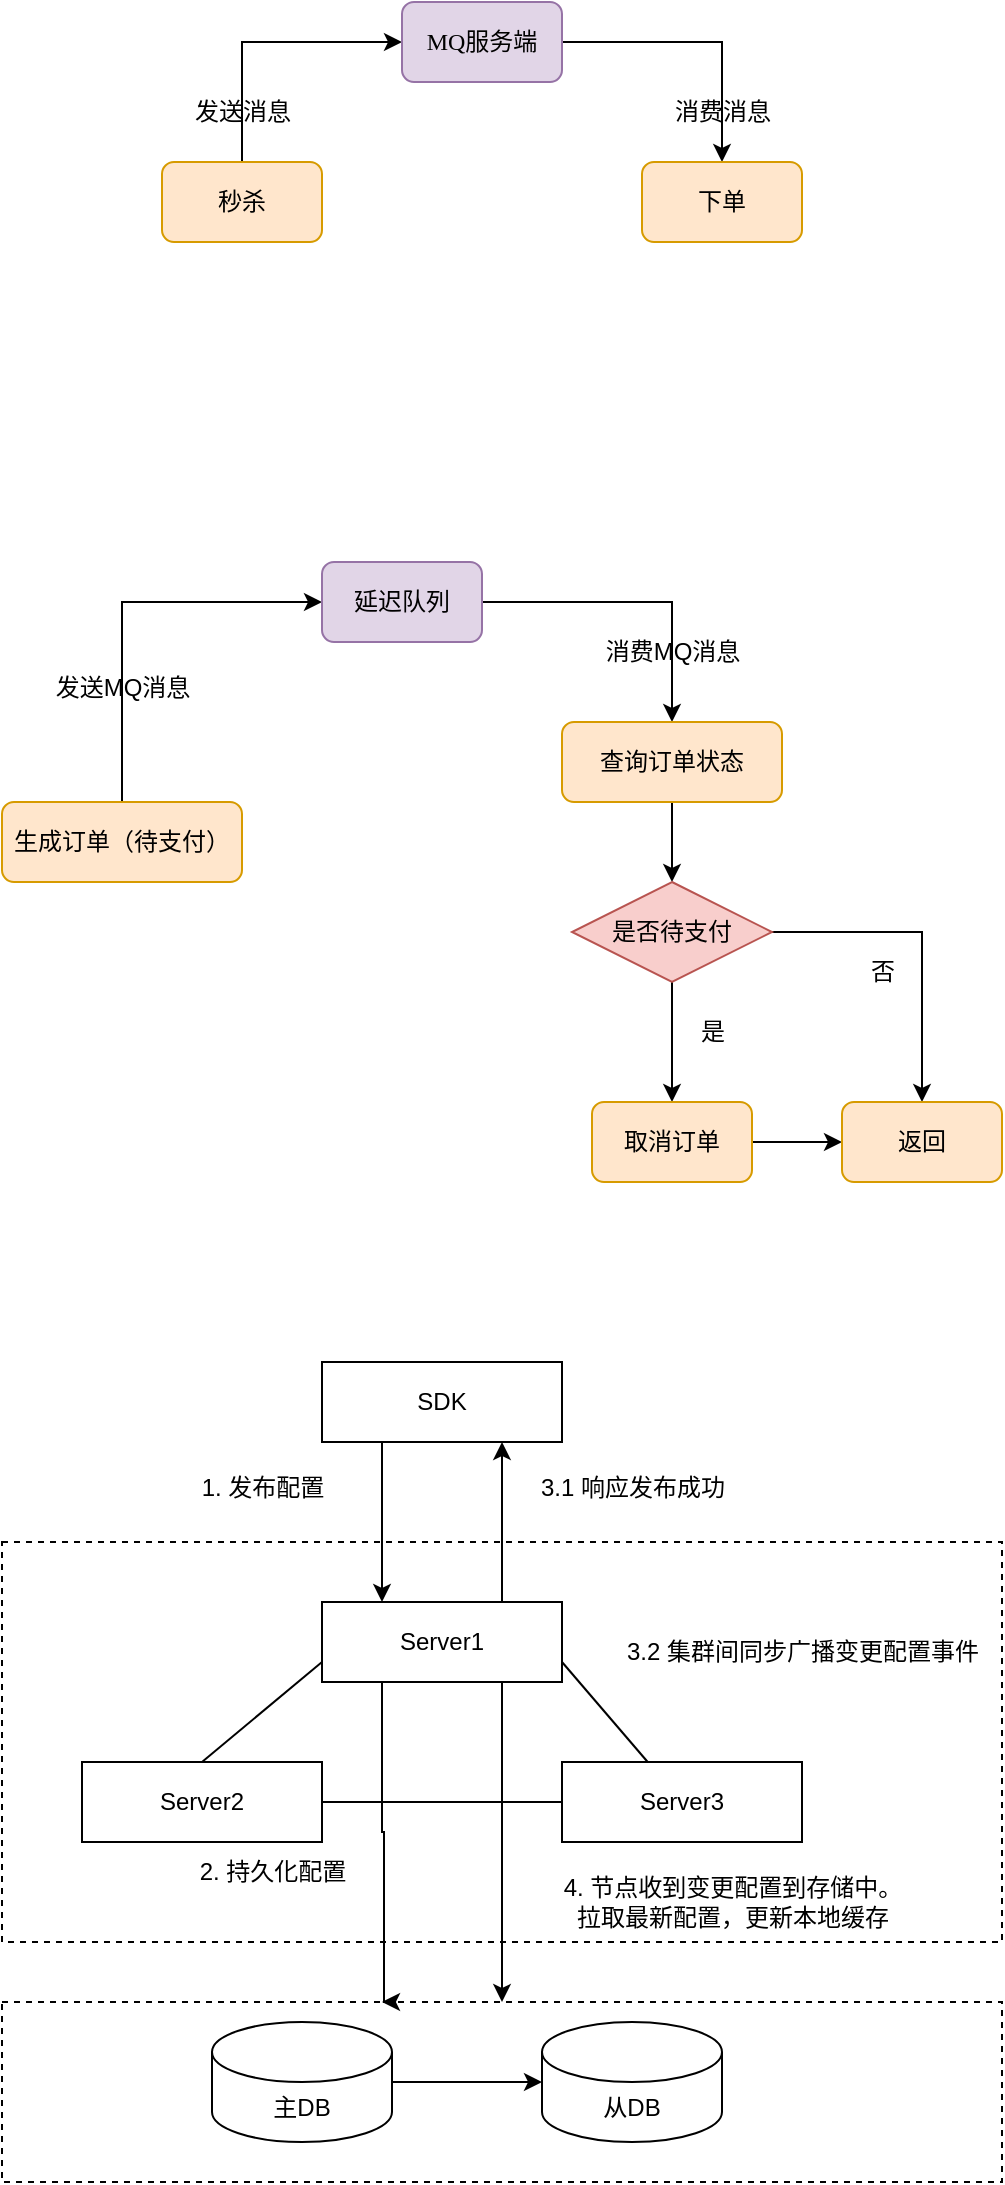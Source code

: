 <mxfile version="24.0.8" type="github">
  <diagram name="第 1 页" id="uyouohGRBcDSfjJ6WK2Q">
    <mxGraphModel dx="712" dy="336" grid="1" gridSize="10" guides="1" tooltips="1" connect="1" arrows="1" fold="1" page="0" pageScale="1" pageWidth="827" pageHeight="1169" math="0" shadow="0">
      <root>
        <mxCell id="0" />
        <mxCell id="1" parent="0" />
        <mxCell id="NhXZDCF7Ac3g2yKVKeKx-8" value="" style="rounded=0;whiteSpace=wrap;html=1;dashed=1;" vertex="1" parent="1">
          <mxGeometry x="80" y="1330" width="500" height="200" as="geometry" />
        </mxCell>
        <mxCell id="NhXZDCF7Ac3g2yKVKeKx-10" value="" style="rounded=0;whiteSpace=wrap;html=1;dashed=1;" vertex="1" parent="1">
          <mxGeometry x="80" y="1560" width="500" height="90" as="geometry" />
        </mxCell>
        <mxCell id="Weh22ql0-clUbXLXubPP-4" style="edgeStyle=orthogonalEdgeStyle;rounded=0;orthogonalLoop=1;jettySize=auto;html=1;exitX=0.5;exitY=0;exitDx=0;exitDy=0;" parent="1" source="Weh22ql0-clUbXLXubPP-1" target="Weh22ql0-clUbXLXubPP-2" edge="1">
          <mxGeometry relative="1" as="geometry">
            <Array as="points">
              <mxPoint x="200" y="580" />
            </Array>
          </mxGeometry>
        </mxCell>
        <mxCell id="Weh22ql0-clUbXLXubPP-1" value="秒杀" style="rounded=1;whiteSpace=wrap;html=1;fontFamily=Comic Sans MS;fillColor=#ffe6cc;strokeColor=#d79b00;" parent="1" vertex="1">
          <mxGeometry x="160" y="640" width="80" height="40" as="geometry" />
        </mxCell>
        <mxCell id="Weh22ql0-clUbXLXubPP-5" style="edgeStyle=orthogonalEdgeStyle;rounded=0;orthogonalLoop=1;jettySize=auto;html=1;exitX=1;exitY=0.5;exitDx=0;exitDy=0;entryX=0.5;entryY=0;entryDx=0;entryDy=0;" parent="1" source="Weh22ql0-clUbXLXubPP-2" target="Weh22ql0-clUbXLXubPP-3" edge="1">
          <mxGeometry relative="1" as="geometry" />
        </mxCell>
        <mxCell id="Weh22ql0-clUbXLXubPP-2" value="MQ服务端" style="rounded=1;whiteSpace=wrap;html=1;fontFamily=Comic Sans MS;fillColor=#e1d5e7;strokeColor=#9673a6;" parent="1" vertex="1">
          <mxGeometry x="280" y="560" width="80" height="40" as="geometry" />
        </mxCell>
        <mxCell id="Weh22ql0-clUbXLXubPP-3" value="下单" style="rounded=1;whiteSpace=wrap;html=1;fontFamily=Comic Sans MS;fillColor=#ffe6cc;strokeColor=#d79b00;" parent="1" vertex="1">
          <mxGeometry x="400" y="640" width="80" height="40" as="geometry" />
        </mxCell>
        <mxCell id="Weh22ql0-clUbXLXubPP-6" value="发送消息" style="text;html=1;align=center;verticalAlign=middle;resizable=0;points=[];autosize=1;strokeColor=none;fillColor=none;fontFamily=Comic Sans MS;" parent="1" vertex="1">
          <mxGeometry x="165" y="600" width="70" height="30" as="geometry" />
        </mxCell>
        <mxCell id="Weh22ql0-clUbXLXubPP-7" value="消费消息" style="text;html=1;align=center;verticalAlign=middle;resizable=0;points=[];autosize=1;strokeColor=none;fillColor=none;fontFamily=Comic Sans MS;" parent="1" vertex="1">
          <mxGeometry x="405" y="600" width="70" height="30" as="geometry" />
        </mxCell>
        <mxCell id="Weh22ql0-clUbXLXubPP-11" style="edgeStyle=orthogonalEdgeStyle;rounded=0;orthogonalLoop=1;jettySize=auto;html=1;exitX=0.5;exitY=0;exitDx=0;exitDy=0;entryX=0;entryY=0.5;entryDx=0;entryDy=0;" parent="1" source="Weh22ql0-clUbXLXubPP-9" target="Weh22ql0-clUbXLXubPP-10" edge="1">
          <mxGeometry relative="1" as="geometry" />
        </mxCell>
        <mxCell id="Weh22ql0-clUbXLXubPP-9" value="生成订单（待支付）" style="rounded=1;whiteSpace=wrap;html=1;fillColor=#ffe6cc;strokeColor=#d79b00;" parent="1" vertex="1">
          <mxGeometry x="80" y="960" width="120" height="40" as="geometry" />
        </mxCell>
        <mxCell id="Weh22ql0-clUbXLXubPP-14" style="edgeStyle=orthogonalEdgeStyle;rounded=0;orthogonalLoop=1;jettySize=auto;html=1;exitX=1;exitY=0.5;exitDx=0;exitDy=0;entryX=0.5;entryY=0;entryDx=0;entryDy=0;" parent="1" source="Weh22ql0-clUbXLXubPP-10" target="Weh22ql0-clUbXLXubPP-13" edge="1">
          <mxGeometry relative="1" as="geometry" />
        </mxCell>
        <mxCell id="Weh22ql0-clUbXLXubPP-10" value="延迟队列" style="rounded=1;whiteSpace=wrap;html=1;fillColor=#e1d5e7;strokeColor=#9673a6;" parent="1" vertex="1">
          <mxGeometry x="240" y="840" width="80" height="40" as="geometry" />
        </mxCell>
        <mxCell id="Weh22ql0-clUbXLXubPP-12" value="发送MQ消息" style="text;html=1;align=center;verticalAlign=middle;resizable=0;points=[];autosize=1;strokeColor=none;fillColor=none;" parent="1" vertex="1">
          <mxGeometry x="95" y="888" width="90" height="30" as="geometry" />
        </mxCell>
        <mxCell id="Weh22ql0-clUbXLXubPP-17" style="edgeStyle=orthogonalEdgeStyle;rounded=0;orthogonalLoop=1;jettySize=auto;html=1;exitX=0.5;exitY=1;exitDx=0;exitDy=0;" parent="1" source="Weh22ql0-clUbXLXubPP-13" target="Weh22ql0-clUbXLXubPP-16" edge="1">
          <mxGeometry relative="1" as="geometry" />
        </mxCell>
        <mxCell id="Weh22ql0-clUbXLXubPP-13" value="查询订单状态" style="rounded=1;whiteSpace=wrap;html=1;fillColor=#ffe6cc;strokeColor=#d79b00;" parent="1" vertex="1">
          <mxGeometry x="360" y="920" width="110" height="40" as="geometry" />
        </mxCell>
        <mxCell id="Weh22ql0-clUbXLXubPP-15" value="消费MQ消息" style="text;html=1;align=center;verticalAlign=middle;resizable=0;points=[];autosize=1;strokeColor=none;fillColor=none;" parent="1" vertex="1">
          <mxGeometry x="370" y="870" width="90" height="30" as="geometry" />
        </mxCell>
        <mxCell id="Weh22ql0-clUbXLXubPP-19" style="edgeStyle=orthogonalEdgeStyle;rounded=0;orthogonalLoop=1;jettySize=auto;html=1;exitX=0.5;exitY=1;exitDx=0;exitDy=0;" parent="1" source="Weh22ql0-clUbXLXubPP-16" target="Weh22ql0-clUbXLXubPP-18" edge="1">
          <mxGeometry relative="1" as="geometry" />
        </mxCell>
        <mxCell id="Weh22ql0-clUbXLXubPP-22" style="edgeStyle=orthogonalEdgeStyle;rounded=0;orthogonalLoop=1;jettySize=auto;html=1;exitX=1;exitY=0.5;exitDx=0;exitDy=0;entryX=0.5;entryY=0;entryDx=0;entryDy=0;" parent="1" source="Weh22ql0-clUbXLXubPP-16" target="Weh22ql0-clUbXLXubPP-21" edge="1">
          <mxGeometry relative="1" as="geometry" />
        </mxCell>
        <mxCell id="Weh22ql0-clUbXLXubPP-16" value="是否待支付" style="rhombus;whiteSpace=wrap;html=1;fillColor=#f8cecc;strokeColor=#b85450;" parent="1" vertex="1">
          <mxGeometry x="365" y="1000" width="100" height="50" as="geometry" />
        </mxCell>
        <mxCell id="Weh22ql0-clUbXLXubPP-24" style="edgeStyle=orthogonalEdgeStyle;rounded=0;orthogonalLoop=1;jettySize=auto;html=1;exitX=1;exitY=0.5;exitDx=0;exitDy=0;" parent="1" source="Weh22ql0-clUbXLXubPP-18" target="Weh22ql0-clUbXLXubPP-21" edge="1">
          <mxGeometry relative="1" as="geometry" />
        </mxCell>
        <mxCell id="Weh22ql0-clUbXLXubPP-18" value="取消订单" style="rounded=1;whiteSpace=wrap;html=1;fillColor=#ffe6cc;strokeColor=#d79b00;" parent="1" vertex="1">
          <mxGeometry x="375" y="1110" width="80" height="40" as="geometry" />
        </mxCell>
        <mxCell id="Weh22ql0-clUbXLXubPP-20" value="是" style="text;html=1;align=center;verticalAlign=middle;resizable=0;points=[];autosize=1;strokeColor=none;fillColor=none;" parent="1" vertex="1">
          <mxGeometry x="415" y="1060" width="40" height="30" as="geometry" />
        </mxCell>
        <mxCell id="Weh22ql0-clUbXLXubPP-21" value="返回" style="rounded=1;whiteSpace=wrap;html=1;fillColor=#ffe6cc;strokeColor=#d79b00;" parent="1" vertex="1">
          <mxGeometry x="500" y="1110" width="80" height="40" as="geometry" />
        </mxCell>
        <mxCell id="Weh22ql0-clUbXLXubPP-23" value="否" style="text;html=1;align=center;verticalAlign=middle;resizable=0;points=[];autosize=1;strokeColor=none;fillColor=none;" parent="1" vertex="1">
          <mxGeometry x="500" y="1030" width="40" height="30" as="geometry" />
        </mxCell>
        <mxCell id="NhXZDCF7Ac3g2yKVKeKx-9" style="edgeStyle=orthogonalEdgeStyle;rounded=0;orthogonalLoop=1;jettySize=auto;html=1;exitX=0.25;exitY=1;exitDx=0;exitDy=0;entryX=0.25;entryY=0;entryDx=0;entryDy=0;" edge="1" parent="1" source="NhXZDCF7Ac3g2yKVKeKx-1" target="NhXZDCF7Ac3g2yKVKeKx-2">
          <mxGeometry relative="1" as="geometry" />
        </mxCell>
        <mxCell id="NhXZDCF7Ac3g2yKVKeKx-1" value="SDK" style="rounded=0;whiteSpace=wrap;html=1;" vertex="1" parent="1">
          <mxGeometry x="240" y="1240" width="120" height="40" as="geometry" />
        </mxCell>
        <mxCell id="NhXZDCF7Ac3g2yKVKeKx-17" style="edgeStyle=orthogonalEdgeStyle;rounded=0;orthogonalLoop=1;jettySize=auto;html=1;exitX=0.75;exitY=0;exitDx=0;exitDy=0;entryX=0.75;entryY=1;entryDx=0;entryDy=0;" edge="1" parent="1" source="NhXZDCF7Ac3g2yKVKeKx-2" target="NhXZDCF7Ac3g2yKVKeKx-1">
          <mxGeometry relative="1" as="geometry" />
        </mxCell>
        <mxCell id="NhXZDCF7Ac3g2yKVKeKx-18" style="rounded=0;orthogonalLoop=1;jettySize=auto;html=1;exitX=0;exitY=0.75;exitDx=0;exitDy=0;entryX=0.5;entryY=0;entryDx=0;entryDy=0;endArrow=none;endFill=0;" edge="1" parent="1" source="NhXZDCF7Ac3g2yKVKeKx-2" target="NhXZDCF7Ac3g2yKVKeKx-3">
          <mxGeometry relative="1" as="geometry" />
        </mxCell>
        <mxCell id="NhXZDCF7Ac3g2yKVKeKx-19" style="rounded=0;orthogonalLoop=1;jettySize=auto;html=1;exitX=1;exitY=0.75;exitDx=0;exitDy=0;endArrow=none;endFill=0;" edge="1" parent="1" source="NhXZDCF7Ac3g2yKVKeKx-2" target="NhXZDCF7Ac3g2yKVKeKx-4">
          <mxGeometry relative="1" as="geometry" />
        </mxCell>
        <mxCell id="NhXZDCF7Ac3g2yKVKeKx-2" value="Server1" style="rounded=0;whiteSpace=wrap;html=1;" vertex="1" parent="1">
          <mxGeometry x="240" y="1360" width="120" height="40" as="geometry" />
        </mxCell>
        <mxCell id="NhXZDCF7Ac3g2yKVKeKx-20" style="edgeStyle=orthogonalEdgeStyle;rounded=0;orthogonalLoop=1;jettySize=auto;html=1;exitX=1;exitY=0.5;exitDx=0;exitDy=0;endArrow=none;endFill=0;" edge="1" parent="1" source="NhXZDCF7Ac3g2yKVKeKx-3" target="NhXZDCF7Ac3g2yKVKeKx-4">
          <mxGeometry relative="1" as="geometry" />
        </mxCell>
        <mxCell id="NhXZDCF7Ac3g2yKVKeKx-3" value="Server2" style="rounded=0;whiteSpace=wrap;html=1;" vertex="1" parent="1">
          <mxGeometry x="120" y="1440" width="120" height="40" as="geometry" />
        </mxCell>
        <mxCell id="NhXZDCF7Ac3g2yKVKeKx-4" value="Server3" style="rounded=0;whiteSpace=wrap;html=1;" vertex="1" parent="1">
          <mxGeometry x="360" y="1440" width="120" height="40" as="geometry" />
        </mxCell>
        <mxCell id="NhXZDCF7Ac3g2yKVKeKx-7" style="edgeStyle=orthogonalEdgeStyle;rounded=0;orthogonalLoop=1;jettySize=auto;html=1;exitX=1;exitY=0.5;exitDx=0;exitDy=0;exitPerimeter=0;" edge="1" parent="1" source="NhXZDCF7Ac3g2yKVKeKx-5" target="NhXZDCF7Ac3g2yKVKeKx-6">
          <mxGeometry relative="1" as="geometry" />
        </mxCell>
        <mxCell id="NhXZDCF7Ac3g2yKVKeKx-5" value="主DB" style="shape=cylinder3;whiteSpace=wrap;html=1;boundedLbl=1;backgroundOutline=1;size=15;" vertex="1" parent="1">
          <mxGeometry x="185" y="1570" width="90" height="60" as="geometry" />
        </mxCell>
        <mxCell id="NhXZDCF7Ac3g2yKVKeKx-6" value="从DB" style="shape=cylinder3;whiteSpace=wrap;html=1;boundedLbl=1;backgroundOutline=1;size=15;" vertex="1" parent="1">
          <mxGeometry x="350" y="1570" width="90" height="60" as="geometry" />
        </mxCell>
        <mxCell id="NhXZDCF7Ac3g2yKVKeKx-11" style="edgeStyle=orthogonalEdgeStyle;rounded=0;orthogonalLoop=1;jettySize=auto;html=1;exitX=0.25;exitY=1;exitDx=0;exitDy=0;" edge="1" parent="1" source="NhXZDCF7Ac3g2yKVKeKx-2">
          <mxGeometry relative="1" as="geometry">
            <mxPoint x="270" y="1560" as="targetPoint" />
            <Array as="points">
              <mxPoint x="270" y="1475" />
              <mxPoint x="271" y="1475" />
            </Array>
          </mxGeometry>
        </mxCell>
        <mxCell id="NhXZDCF7Ac3g2yKVKeKx-21" value="1. 发布配置" style="text;html=1;align=center;verticalAlign=middle;resizable=0;points=[];autosize=1;strokeColor=none;fillColor=none;" vertex="1" parent="1">
          <mxGeometry x="170" y="1288" width="80" height="30" as="geometry" />
        </mxCell>
        <mxCell id="NhXZDCF7Ac3g2yKVKeKx-22" value="2. 持久化配置" style="text;html=1;align=center;verticalAlign=middle;resizable=0;points=[];autosize=1;strokeColor=none;fillColor=none;" vertex="1" parent="1">
          <mxGeometry x="165" y="1480" width="100" height="30" as="geometry" />
        </mxCell>
        <mxCell id="NhXZDCF7Ac3g2yKVKeKx-24" value="3.1 响应发布成功" style="text;html=1;align=center;verticalAlign=middle;resizable=0;points=[];autosize=1;strokeColor=none;fillColor=none;" vertex="1" parent="1">
          <mxGeometry x="335" y="1288" width="120" height="30" as="geometry" />
        </mxCell>
        <mxCell id="NhXZDCF7Ac3g2yKVKeKx-25" value="3.2 集群间同步广播变更配置事件" style="text;html=1;align=center;verticalAlign=middle;resizable=0;points=[];autosize=1;strokeColor=none;fillColor=none;" vertex="1" parent="1">
          <mxGeometry x="380" y="1370" width="200" height="30" as="geometry" />
        </mxCell>
        <mxCell id="NhXZDCF7Ac3g2yKVKeKx-26" value="4. 节点收到变更配置到存储中。&lt;div&gt;拉取最新配置，更新本地缓存&lt;/div&gt;" style="text;html=1;align=center;verticalAlign=middle;resizable=0;points=[];autosize=1;strokeColor=none;fillColor=none;" vertex="1" parent="1">
          <mxGeometry x="350" y="1490" width="190" height="40" as="geometry" />
        </mxCell>
        <mxCell id="NhXZDCF7Ac3g2yKVKeKx-27" style="edgeStyle=orthogonalEdgeStyle;rounded=0;orthogonalLoop=1;jettySize=auto;html=1;exitX=0.75;exitY=1;exitDx=0;exitDy=0;entryX=0.5;entryY=0;entryDx=0;entryDy=0;" edge="1" parent="1" source="NhXZDCF7Ac3g2yKVKeKx-2" target="NhXZDCF7Ac3g2yKVKeKx-10">
          <mxGeometry relative="1" as="geometry" />
        </mxCell>
      </root>
    </mxGraphModel>
  </diagram>
</mxfile>
